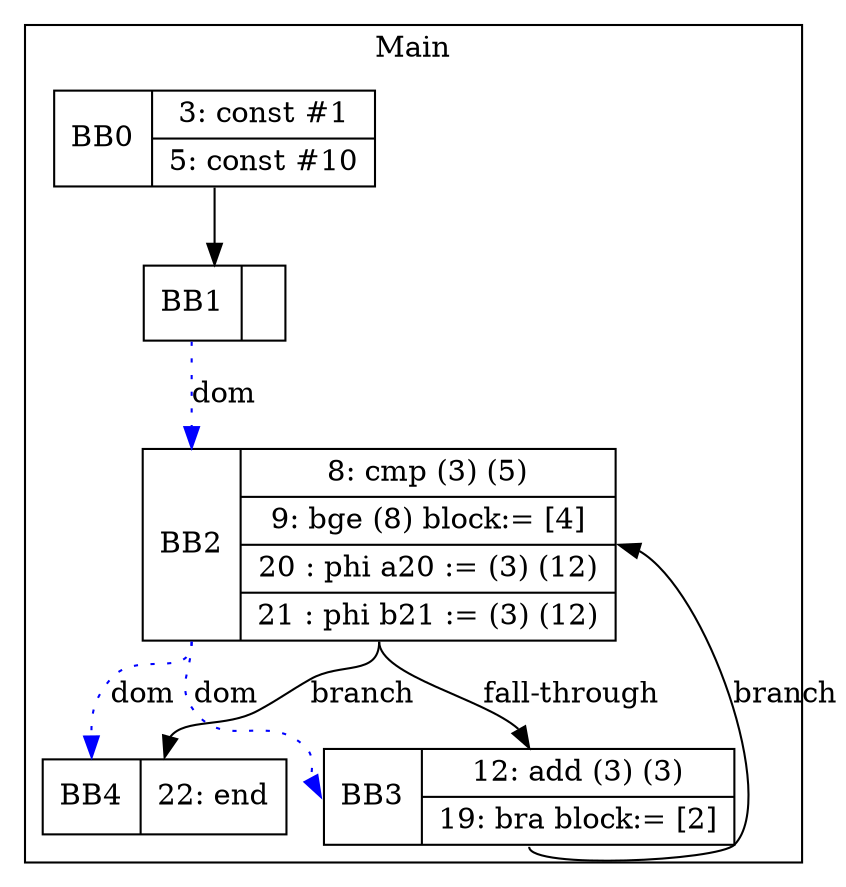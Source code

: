 digraph G {
node [shape=record];
subgraph cluster_main{
label = "Main";
BB0 [shape=record, label="<b>BB0|{3: const #1|5: const #10}"];
BB1 [shape=record, label="<b>BB1|}"];
BB2 [shape=record, label="<b>BB2|{8: cmp (3) (5)|9: bge (8) block:= [4]|20 : phi a20 := (3) (12)|21 : phi b21 := (3) (12)}"];
BB3 [shape=record, label="<b>BB3|{12: add (3) (3)|19: bra block:= [2]}"];
BB4 [shape=record, label="<b>BB4|{22: end}"];
}
BB0:s -> BB1:n ;
BB2:b -> BB3:b [color=blue, style=dotted, label="dom"];
BB2:b -> BB4:b [color=blue, style=dotted, label="dom"];
BB1:b -> BB2:b [color=blue, style=dotted, label="dom"];
BB2:s -> BB4:n [label="branch"];
BB3:s -> BB2:e [label="branch"];
BB2:s -> BB3:n [label="fall-through"];
}
